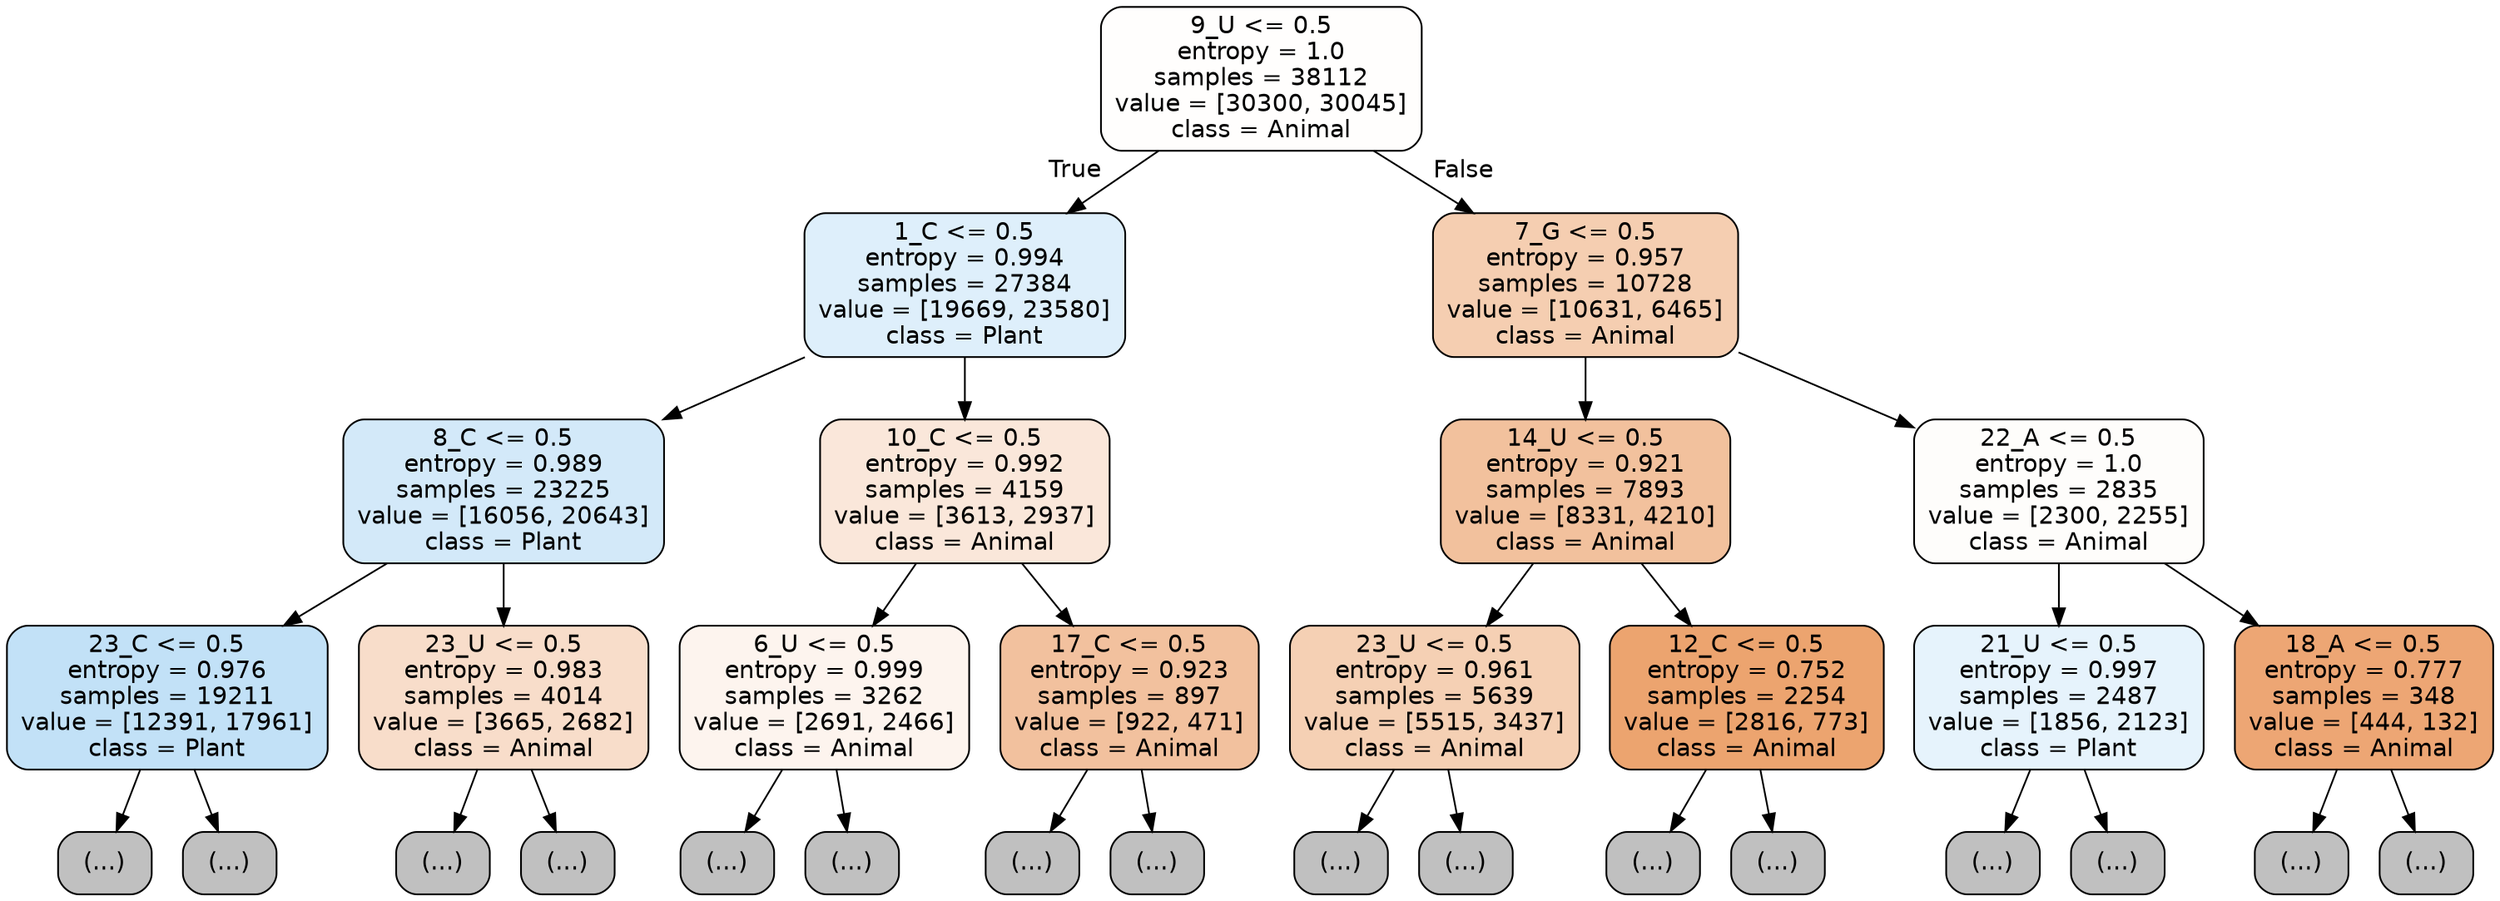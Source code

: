 digraph Tree {
node [shape=box, style="filled, rounded", color="black", fontname="helvetica"] ;
edge [fontname="helvetica"] ;
0 [label="9_U <= 0.5\nentropy = 1.0\nsamples = 38112\nvalue = [30300, 30045]\nclass = Animal", fillcolor="#fffefd"] ;
1 [label="1_C <= 0.5\nentropy = 0.994\nsamples = 27384\nvalue = [19669, 23580]\nclass = Plant", fillcolor="#deeffb"] ;
0 -> 1 [labeldistance=2.5, labelangle=45, headlabel="True"] ;
2 [label="8_C <= 0.5\nentropy = 0.989\nsamples = 23225\nvalue = [16056, 20643]\nclass = Plant", fillcolor="#d3e9f9"] ;
1 -> 2 ;
3 [label="23_C <= 0.5\nentropy = 0.976\nsamples = 19211\nvalue = [12391, 17961]\nclass = Plant", fillcolor="#c2e1f7"] ;
2 -> 3 ;
4 [label="(...)", fillcolor="#C0C0C0"] ;
3 -> 4 ;
7691 [label="(...)", fillcolor="#C0C0C0"] ;
3 -> 7691 ;
7994 [label="23_U <= 0.5\nentropy = 0.983\nsamples = 4014\nvalue = [3665, 2682]\nclass = Animal", fillcolor="#f8ddca"] ;
2 -> 7994 ;
7995 [label="(...)", fillcolor="#C0C0C0"] ;
7994 -> 7995 ;
10028 [label="(...)", fillcolor="#C0C0C0"] ;
7994 -> 10028 ;
10115 [label="10_C <= 0.5\nentropy = 0.992\nsamples = 4159\nvalue = [3613, 2937]\nclass = Animal", fillcolor="#fae7da"] ;
1 -> 10115 ;
10116 [label="6_U <= 0.5\nentropy = 0.999\nsamples = 3262\nvalue = [2691, 2466]\nclass = Animal", fillcolor="#fdf4ee"] ;
10115 -> 10116 ;
10117 [label="(...)", fillcolor="#C0C0C0"] ;
10116 -> 10117 ;
11444 [label="(...)", fillcolor="#C0C0C0"] ;
10116 -> 11444 ;
11897 [label="17_C <= 0.5\nentropy = 0.923\nsamples = 897\nvalue = [922, 471]\nclass = Animal", fillcolor="#f2c19e"] ;
10115 -> 11897 ;
11898 [label="(...)", fillcolor="#C0C0C0"] ;
11897 -> 11898 ;
12239 [label="(...)", fillcolor="#C0C0C0"] ;
11897 -> 12239 ;
12368 [label="7_G <= 0.5\nentropy = 0.957\nsamples = 10728\nvalue = [10631, 6465]\nclass = Animal", fillcolor="#f5ceb1"] ;
0 -> 12368 [labeldistance=2.5, labelangle=-45, headlabel="False"] ;
12369 [label="14_U <= 0.5\nentropy = 0.921\nsamples = 7893\nvalue = [8331, 4210]\nclass = Animal", fillcolor="#f2c19d"] ;
12368 -> 12369 ;
12370 [label="23_U <= 0.5\nentropy = 0.961\nsamples = 5639\nvalue = [5515, 3437]\nclass = Animal", fillcolor="#f5d0b4"] ;
12369 -> 12370 ;
12371 [label="(...)", fillcolor="#C0C0C0"] ;
12370 -> 12371 ;
14896 [label="(...)", fillcolor="#C0C0C0"] ;
12370 -> 14896 ;
15011 [label="12_C <= 0.5\nentropy = 0.752\nsamples = 2254\nvalue = [2816, 773]\nclass = Animal", fillcolor="#eca46f"] ;
12369 -> 15011 ;
15012 [label="(...)", fillcolor="#C0C0C0"] ;
15011 -> 15012 ;
15825 [label="(...)", fillcolor="#C0C0C0"] ;
15011 -> 15825 ;
16024 [label="22_A <= 0.5\nentropy = 1.0\nsamples = 2835\nvalue = [2300, 2255]\nclass = Animal", fillcolor="#fefdfb"] ;
12368 -> 16024 ;
16025 [label="21_U <= 0.5\nentropy = 0.997\nsamples = 2487\nvalue = [1856, 2123]\nclass = Plant", fillcolor="#e6f3fc"] ;
16024 -> 16025 ;
16026 [label="(...)", fillcolor="#C0C0C0"] ;
16025 -> 16026 ;
16829 [label="(...)", fillcolor="#C0C0C0"] ;
16025 -> 16829 ;
17068 [label="18_A <= 0.5\nentropy = 0.777\nsamples = 348\nvalue = [444, 132]\nclass = Animal", fillcolor="#eda674"] ;
16024 -> 17068 ;
17069 [label="(...)", fillcolor="#C0C0C0"] ;
17068 -> 17069 ;
17190 [label="(...)", fillcolor="#C0C0C0"] ;
17068 -> 17190 ;
}